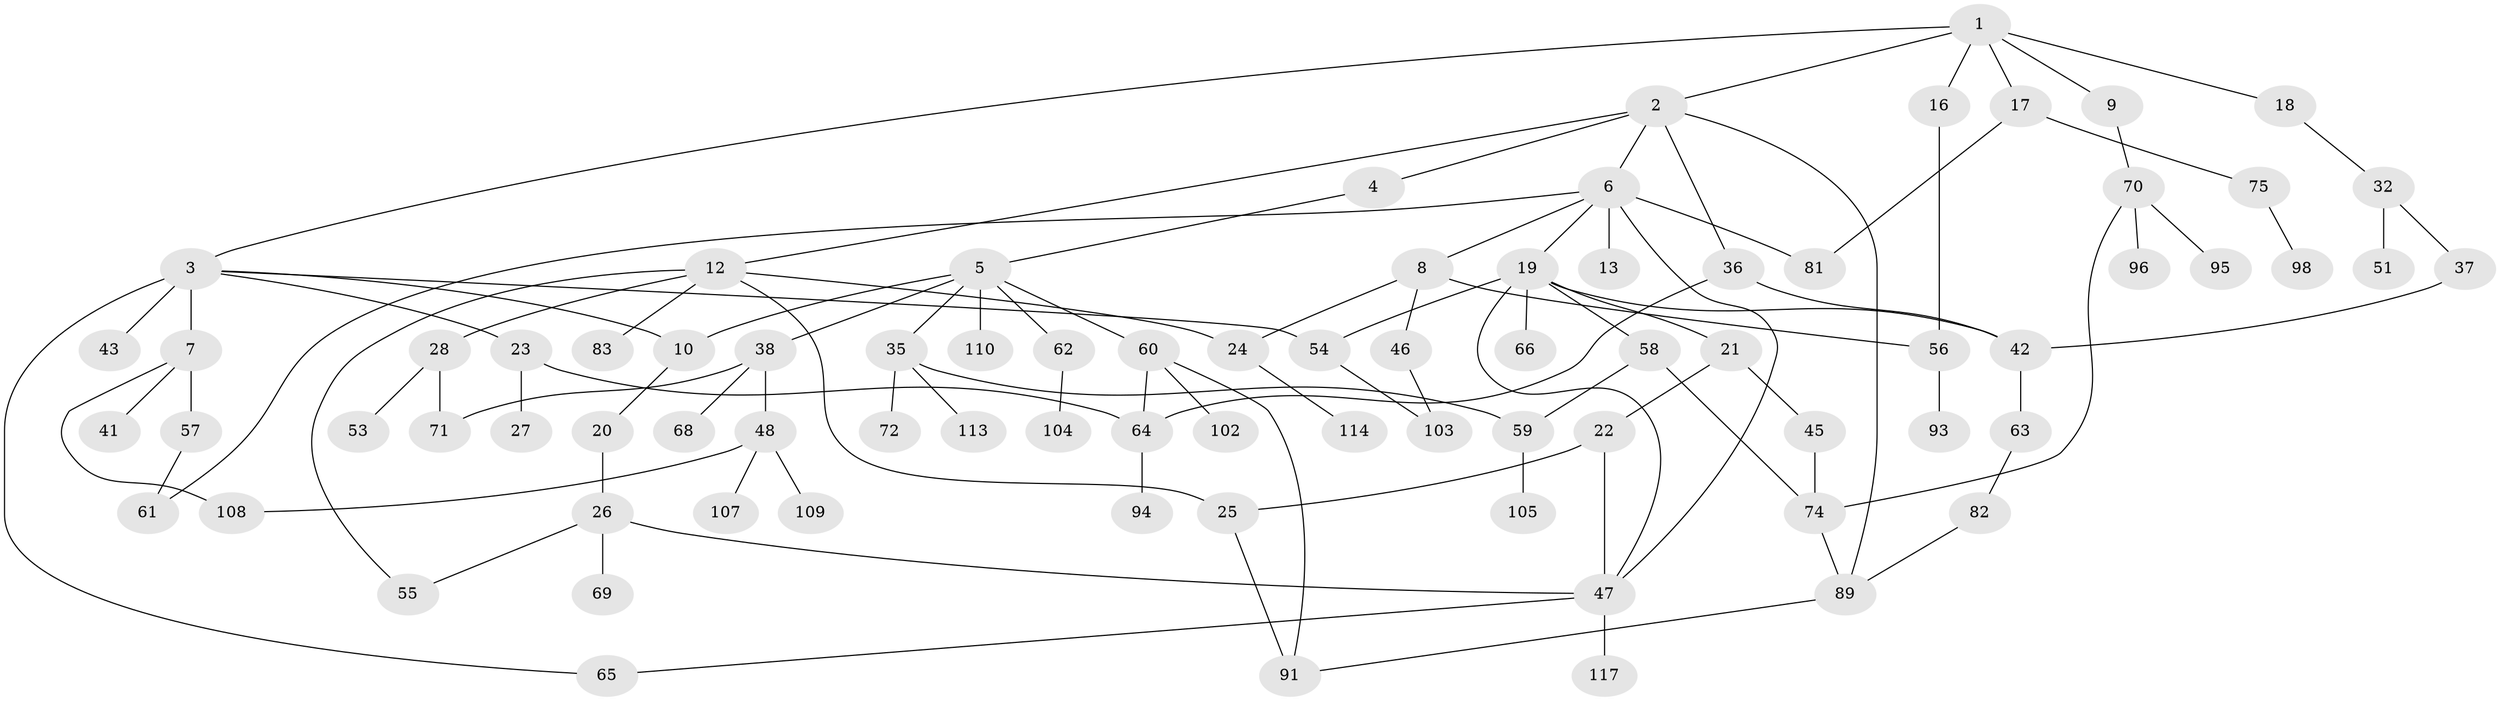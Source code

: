 // original degree distribution, {7: 0.008403361344537815, 6: 0.03361344537815126, 5: 0.03361344537815126, 2: 0.35294117647058826, 4: 0.09243697478991597, 3: 0.2184873949579832, 1: 0.2605042016806723}
// Generated by graph-tools (version 1.1) at 2025/41/03/06/25 10:41:26]
// undirected, 80 vertices, 105 edges
graph export_dot {
graph [start="1"]
  node [color=gray90,style=filled];
  1 [super="+111"];
  2 [super="+14"];
  3 [super="+11"];
  4;
  5 [super="+15"];
  6 [super="+39"];
  7 [super="+33"];
  8;
  9;
  10 [super="+77"];
  12 [super="+34"];
  13 [super="+44"];
  16;
  17 [super="+29"];
  18 [super="+31"];
  19 [super="+92"];
  20;
  21 [super="+101"];
  22;
  23;
  24 [super="+52"];
  25 [super="+88"];
  26 [super="+30"];
  27;
  28 [super="+67"];
  32 [super="+50"];
  35 [super="+49"];
  36;
  37 [super="+40"];
  38 [super="+100"];
  41;
  42 [super="+106"];
  43;
  45;
  46;
  47 [super="+87"];
  48 [super="+78"];
  51;
  53;
  54 [super="+118"];
  55 [super="+116"];
  56 [super="+119"];
  57;
  58 [super="+76"];
  59 [super="+84"];
  60 [super="+80"];
  61 [super="+86"];
  62;
  63;
  64 [super="+112"];
  65 [super="+79"];
  66 [super="+99"];
  68;
  69;
  70 [super="+73"];
  71;
  72;
  74 [super="+90"];
  75;
  81;
  82 [super="+85"];
  83;
  89;
  91 [super="+97"];
  93;
  94;
  95;
  96;
  98;
  102;
  103;
  104;
  105;
  107;
  108;
  109;
  110;
  113 [super="+115"];
  114;
  117;
  1 -- 2;
  1 -- 3;
  1 -- 9;
  1 -- 16;
  1 -- 17;
  1 -- 18;
  2 -- 4;
  2 -- 6;
  2 -- 12;
  2 -- 36;
  2 -- 89;
  3 -- 7;
  3 -- 23;
  3 -- 54;
  3 -- 65;
  3 -- 43;
  3 -- 10;
  4 -- 5;
  5 -- 10;
  5 -- 35;
  5 -- 38;
  5 -- 62;
  5 -- 60;
  5 -- 110;
  6 -- 8;
  6 -- 13;
  6 -- 19;
  6 -- 47;
  6 -- 81;
  6 -- 61;
  7 -- 41;
  7 -- 108;
  7 -- 57;
  8 -- 24;
  8 -- 46;
  8 -- 56;
  9 -- 70;
  10 -- 20;
  12 -- 28;
  12 -- 55;
  12 -- 83;
  12 -- 25;
  12 -- 24;
  16 -- 56;
  17 -- 81;
  17 -- 75;
  18 -- 32;
  19 -- 21;
  19 -- 58;
  19 -- 66;
  19 -- 54;
  19 -- 47;
  19 -- 42;
  20 -- 26;
  21 -- 22;
  21 -- 45;
  22 -- 25;
  22 -- 47;
  23 -- 27;
  23 -- 64;
  24 -- 114;
  25 -- 91;
  26 -- 69;
  26 -- 47;
  26 -- 55;
  28 -- 53;
  28 -- 71;
  32 -- 37;
  32 -- 51;
  35 -- 72;
  35 -- 113;
  35 -- 59;
  36 -- 42;
  36 -- 64;
  37 -- 42;
  38 -- 48;
  38 -- 68;
  38 -- 71;
  42 -- 63;
  45 -- 74;
  46 -- 103;
  47 -- 65;
  47 -- 117;
  48 -- 108;
  48 -- 107;
  48 -- 109;
  54 -- 103;
  56 -- 93;
  57 -- 61;
  58 -- 59;
  58 -- 74;
  59 -- 105;
  60 -- 64;
  60 -- 91;
  60 -- 102;
  62 -- 104;
  63 -- 82;
  64 -- 94;
  70 -- 96;
  70 -- 95;
  70 -- 74;
  74 -- 89;
  75 -- 98;
  82 -- 89;
  89 -- 91;
}
